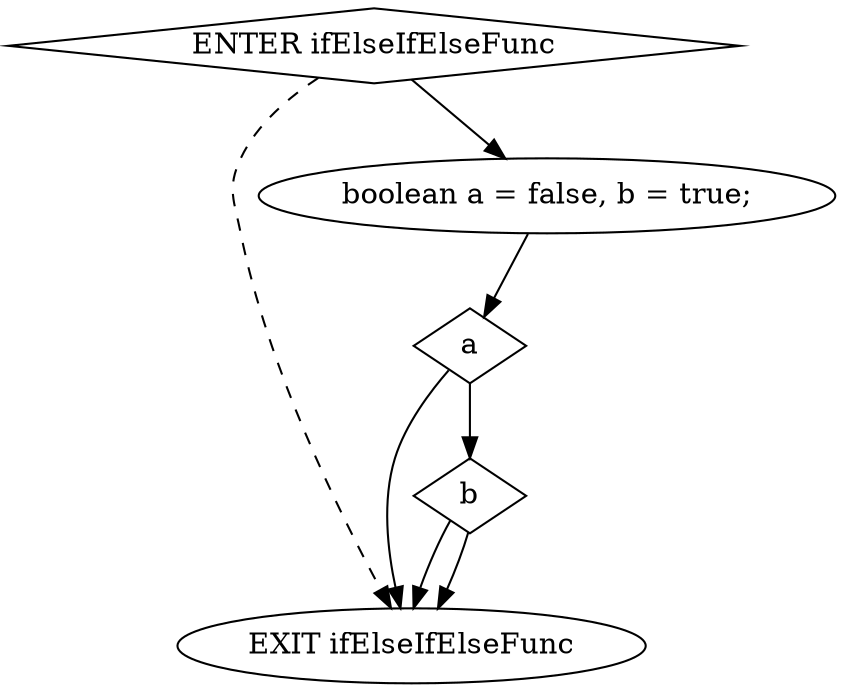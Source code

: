 digraph G {
  0 [ shape="diamond" label="ENTER ifElseIfElseFunc" ];
  1 [ label="EXIT ifElseIfElseFunc" ];
  2 [ label="boolean a = false, b = true;" ];
  3 [ shape="diamond" label="a" ];
  4 [ shape="diamond" label="b" ];
  0 -> 2 [ ];
  2 -> 3 [ ];
  3 -> 4 [ ];
  4 -> 1 [ ];
  4 -> 1 [ ];
  3 -> 1 [ ];
  0 -> 1 [ style="dashed" ];
}
